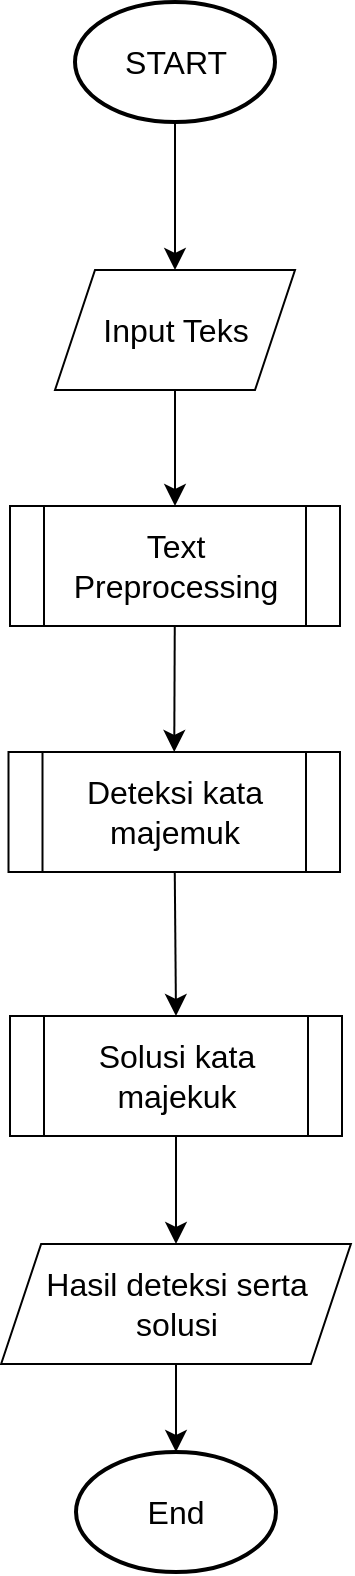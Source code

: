<mxfile version="21.3.8" type="device">
  <diagram name="Page-1" id="UXQVpghPLjCeRaO7KipD">
    <mxGraphModel dx="1092" dy="1209" grid="0" gridSize="10" guides="1" tooltips="1" connect="1" arrows="1" fold="1" page="0" pageScale="1" pageWidth="850" pageHeight="1100" math="0" shadow="0">
      <root>
        <mxCell id="0" />
        <mxCell id="1" parent="0" />
        <mxCell id="wiMJ1F3j00y0-3PrpMPb-3" style="edgeStyle=none;curved=1;rounded=0;orthogonalLoop=1;jettySize=auto;html=1;entryX=0.5;entryY=0;entryDx=0;entryDy=0;fontSize=12;startSize=8;endSize=8;" edge="1" parent="1" source="wiMJ1F3j00y0-3PrpMPb-1" target="wiMJ1F3j00y0-3PrpMPb-2">
          <mxGeometry relative="1" as="geometry" />
        </mxCell>
        <mxCell id="wiMJ1F3j00y0-3PrpMPb-1" value="START" style="strokeWidth=2;html=1;shape=mxgraph.flowchart.start_1;whiteSpace=wrap;fontSize=16;" vertex="1" parent="1">
          <mxGeometry x="415.5" y="-46" width="100" height="60" as="geometry" />
        </mxCell>
        <mxCell id="wiMJ1F3j00y0-3PrpMPb-5" style="edgeStyle=none;curved=1;rounded=0;orthogonalLoop=1;jettySize=auto;html=1;entryX=0.5;entryY=0;entryDx=0;entryDy=0;fontSize=12;startSize=8;endSize=8;" edge="1" parent="1" source="wiMJ1F3j00y0-3PrpMPb-2" target="wiMJ1F3j00y0-3PrpMPb-4">
          <mxGeometry relative="1" as="geometry" />
        </mxCell>
        <mxCell id="wiMJ1F3j00y0-3PrpMPb-2" value="Input Teks" style="shape=parallelogram;perimeter=parallelogramPerimeter;whiteSpace=wrap;html=1;fixedSize=1;fontSize=16;" vertex="1" parent="1">
          <mxGeometry x="405.5" y="88" width="120" height="60" as="geometry" />
        </mxCell>
        <mxCell id="wiMJ1F3j00y0-3PrpMPb-7" style="edgeStyle=none;curved=1;rounded=0;orthogonalLoop=1;jettySize=auto;html=1;entryX=0.5;entryY=0;entryDx=0;entryDy=0;fontSize=12;startSize=8;endSize=8;" edge="1" parent="1" source="wiMJ1F3j00y0-3PrpMPb-4" target="wiMJ1F3j00y0-3PrpMPb-6">
          <mxGeometry relative="1" as="geometry" />
        </mxCell>
        <mxCell id="wiMJ1F3j00y0-3PrpMPb-4" value="Text Preprocessing" style="shape=process;whiteSpace=wrap;html=1;backgroundOutline=1;fontSize=16;" vertex="1" parent="1">
          <mxGeometry x="383" y="206" width="165" height="60" as="geometry" />
        </mxCell>
        <mxCell id="wiMJ1F3j00y0-3PrpMPb-9" style="edgeStyle=none;curved=1;rounded=0;orthogonalLoop=1;jettySize=auto;html=1;entryX=0.5;entryY=0;entryDx=0;entryDy=0;fontSize=12;startSize=8;endSize=8;" edge="1" parent="1" source="wiMJ1F3j00y0-3PrpMPb-6" target="wiMJ1F3j00y0-3PrpMPb-8">
          <mxGeometry relative="1" as="geometry" />
        </mxCell>
        <mxCell id="wiMJ1F3j00y0-3PrpMPb-6" value="Deteksi kata majemuk" style="shape=process;whiteSpace=wrap;html=1;backgroundOutline=1;fontSize=16;" vertex="1" parent="1">
          <mxGeometry x="382.25" y="329" width="165.75" height="60" as="geometry" />
        </mxCell>
        <mxCell id="wiMJ1F3j00y0-3PrpMPb-11" style="edgeStyle=none;curved=1;rounded=0;orthogonalLoop=1;jettySize=auto;html=1;entryX=0.5;entryY=0;entryDx=0;entryDy=0;fontSize=12;startSize=8;endSize=8;" edge="1" parent="1" source="wiMJ1F3j00y0-3PrpMPb-8" target="wiMJ1F3j00y0-3PrpMPb-10">
          <mxGeometry relative="1" as="geometry" />
        </mxCell>
        <mxCell id="wiMJ1F3j00y0-3PrpMPb-8" value="Solusi kata majekuk" style="shape=process;whiteSpace=wrap;html=1;backgroundOutline=1;fontSize=16;" vertex="1" parent="1">
          <mxGeometry x="383" y="461" width="166" height="60" as="geometry" />
        </mxCell>
        <mxCell id="wiMJ1F3j00y0-3PrpMPb-14" style="edgeStyle=none;curved=1;rounded=0;orthogonalLoop=1;jettySize=auto;html=1;entryX=0.5;entryY=0;entryDx=0;entryDy=0;entryPerimeter=0;fontSize=12;startSize=8;endSize=8;" edge="1" parent="1" source="wiMJ1F3j00y0-3PrpMPb-10" target="wiMJ1F3j00y0-3PrpMPb-13">
          <mxGeometry relative="1" as="geometry" />
        </mxCell>
        <mxCell id="wiMJ1F3j00y0-3PrpMPb-10" value="Hasil deteksi serta solusi" style="shape=parallelogram;perimeter=parallelogramPerimeter;whiteSpace=wrap;html=1;fixedSize=1;fontSize=16;" vertex="1" parent="1">
          <mxGeometry x="378.56" y="575" width="174.88" height="60" as="geometry" />
        </mxCell>
        <mxCell id="wiMJ1F3j00y0-3PrpMPb-13" value="End" style="strokeWidth=2;html=1;shape=mxgraph.flowchart.start_1;whiteSpace=wrap;fontSize=16;" vertex="1" parent="1">
          <mxGeometry x="416" y="679" width="100" height="60" as="geometry" />
        </mxCell>
      </root>
    </mxGraphModel>
  </diagram>
</mxfile>
